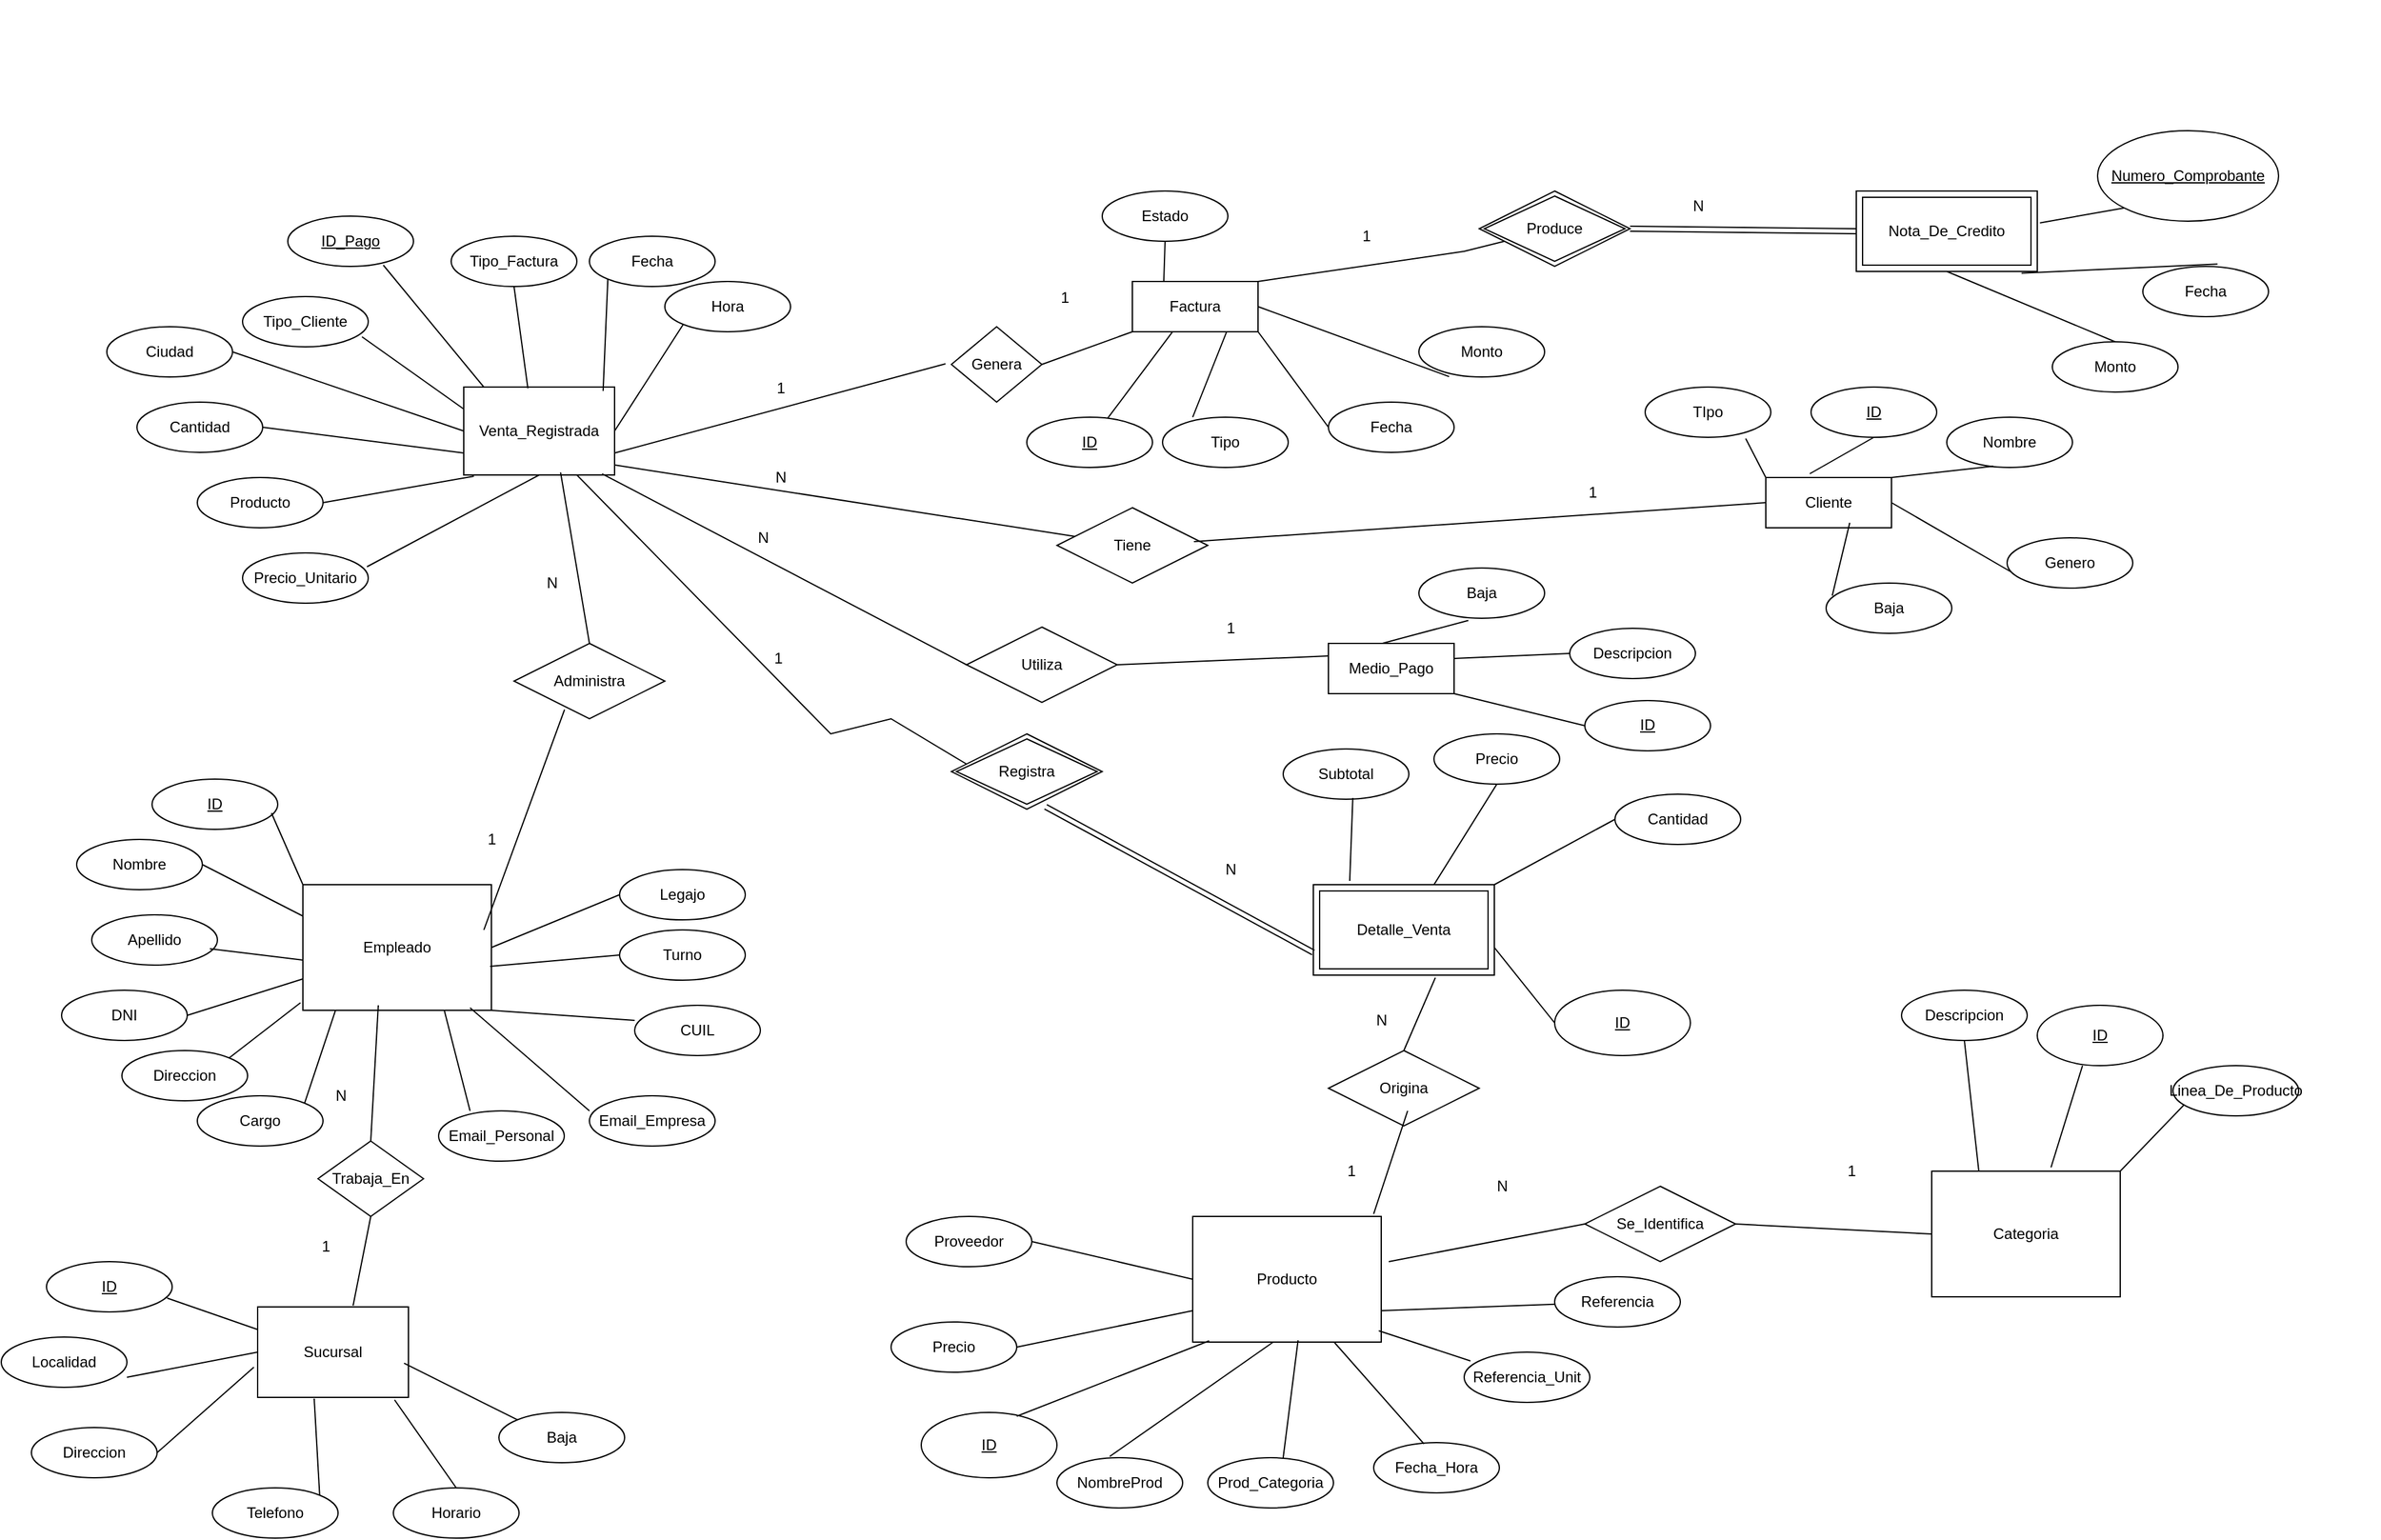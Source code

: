 <mxfile version="26.0.14">
  <diagram name="Página-1" id="UsycYZGFSsphmftQ30QH">
    <mxGraphModel grid="1" page="1" gridSize="12" guides="0" tooltips="1" connect="1" arrows="1" fold="1" pageScale="1" pageWidth="2200" pageHeight="2200" math="0" shadow="0">
      <root>
        <mxCell id="0" />
        <mxCell id="1" parent="0" />
        <mxCell id="an_xKArvUmKsYVzUiVtq-6" value="Venta_Registrada" style="whiteSpace=wrap;html=1;align=center;perimeterSpacing=0;strokeWidth=1;" vertex="1" parent="1">
          <mxGeometry x="512" y="252" width="120" height="70" as="geometry" />
        </mxCell>
        <mxCell id="an_xKArvUmKsYVzUiVtq-8" value="Tipo_Cliente" style="ellipse;whiteSpace=wrap;html=1;align=center;" vertex="1" parent="1">
          <mxGeometry x="336" y="180" width="100" height="40" as="geometry" />
        </mxCell>
        <mxCell id="an_xKArvUmKsYVzUiVtq-9" value="Tipo_Factura" style="ellipse;whiteSpace=wrap;html=1;align=center;" vertex="1" parent="1">
          <mxGeometry x="502" y="132" width="100" height="40" as="geometry" />
        </mxCell>
        <mxCell id="an_xKArvUmKsYVzUiVtq-10" value="Ciudad" style="ellipse;whiteSpace=wrap;html=1;align=center;" vertex="1" parent="1">
          <mxGeometry x="228" y="204" width="100" height="40" as="geometry" />
        </mxCell>
        <mxCell id="an_xKArvUmKsYVzUiVtq-11" value="Cliente" style="whiteSpace=wrap;html=1;align=center;" vertex="1" parent="1">
          <mxGeometry x="1548" y="324" width="100" height="40" as="geometry" />
        </mxCell>
        <mxCell id="an_xKArvUmKsYVzUiVtq-12" value="ID_Pago" style="ellipse;whiteSpace=wrap;html=1;align=center;fontStyle=4;" vertex="1" parent="1">
          <mxGeometry x="372" y="116" width="100" height="40" as="geometry" />
        </mxCell>
        <mxCell id="an_xKArvUmKsYVzUiVtq-13" value="ID" style="ellipse;whiteSpace=wrap;html=1;align=center;fontStyle=4;" vertex="1" parent="1">
          <mxGeometry x="1584" y="252" width="100" height="40" as="geometry" />
        </mxCell>
        <mxCell id="an_xKArvUmKsYVzUiVtq-17" value="ID" style="ellipse;whiteSpace=wrap;html=1;align=center;fontStyle=4;" vertex="1" parent="1">
          <mxGeometry x="876" y="1068" width="108" height="52" as="geometry" />
        </mxCell>
        <mxCell id="an_xKArvUmKsYVzUiVtq-20" value="Fecha" style="ellipse;whiteSpace=wrap;html=1;align=center;" vertex="1" parent="1">
          <mxGeometry x="612" y="132" width="100" height="40" as="geometry" />
        </mxCell>
        <mxCell id="an_xKArvUmKsYVzUiVtq-21" value="Cantidad" style="ellipse;whiteSpace=wrap;html=1;align=center;" vertex="1" parent="1">
          <mxGeometry x="252" y="264" width="100" height="40" as="geometry" />
        </mxCell>
        <mxCell id="an_xKArvUmKsYVzUiVtq-22" value="Precio_Unitario" style="ellipse;whiteSpace=wrap;html=1;align=center;" vertex="1" parent="1">
          <mxGeometry x="336" y="384" width="100" height="40" as="geometry" />
        </mxCell>
        <mxCell id="an_xKArvUmKsYVzUiVtq-23" value="Producto" style="ellipse;whiteSpace=wrap;html=1;align=center;" vertex="1" parent="1">
          <mxGeometry x="300" y="324" width="100" height="40" as="geometry" />
        </mxCell>
        <mxCell id="an_xKArvUmKsYVzUiVtq-26" value="Hora" style="ellipse;whiteSpace=wrap;html=1;align=center;" vertex="1" parent="1">
          <mxGeometry x="672" y="168" width="100" height="40" as="geometry" />
        </mxCell>
        <mxCell id="an_xKArvUmKsYVzUiVtq-27" value="Descripcion" style="ellipse;whiteSpace=wrap;html=1;align=center;" vertex="1" parent="1">
          <mxGeometry x="1392" y="444" width="100" height="40" as="geometry" />
        </mxCell>
        <mxCell id="an_xKArvUmKsYVzUiVtq-40" value="Tiene" style="shape=rhombus;perimeter=rhombusPerimeter;whiteSpace=wrap;html=1;align=center;" vertex="1" parent="1">
          <mxGeometry x="984" y="348" width="120" height="60" as="geometry" />
        </mxCell>
        <mxCell id="an_xKArvUmKsYVzUiVtq-42" value="Utiliza" style="shape=rhombus;perimeter=rhombusPerimeter;whiteSpace=wrap;html=1;align=center;" vertex="1" parent="1">
          <mxGeometry x="912" y="443" width="120" height="60" as="geometry" />
        </mxCell>
        <mxCell id="an_xKArvUmKsYVzUiVtq-43" value="Administra" style="shape=rhombus;perimeter=rhombusPerimeter;whiteSpace=wrap;html=1;align=center;" vertex="1" parent="1">
          <mxGeometry x="552" y="456" width="120" height="60" as="geometry" />
        </mxCell>
        <mxCell id="an_xKArvUmKsYVzUiVtq-47" value="1" style="text;html=1;align=center;verticalAlign=middle;resizable=0;points=[];autosize=1;strokeColor=none;fillColor=none;" vertex="1" parent="1">
          <mxGeometry x="1392" y="324" width="36" height="24" as="geometry" />
        </mxCell>
        <mxCell id="an_xKArvUmKsYVzUiVtq-51" value="Nombre" style="ellipse;whiteSpace=wrap;html=1;align=center;" vertex="1" parent="1">
          <mxGeometry x="1692" y="276" width="100" height="40" as="geometry" />
        </mxCell>
        <mxCell id="an_xKArvUmKsYVzUiVtq-52" value="Genero" style="ellipse;whiteSpace=wrap;html=1;align=center;" vertex="1" parent="1">
          <mxGeometry x="1740" y="372" width="100" height="40" as="geometry" />
        </mxCell>
        <mxCell id="an_xKArvUmKsYVzUiVtq-55" value="TIpo" style="ellipse;whiteSpace=wrap;html=1;align=center;" vertex="1" parent="1">
          <mxGeometry x="1452" y="252" width="100" height="40" as="geometry" />
        </mxCell>
        <mxCell id="an_xKArvUmKsYVzUiVtq-58" value="N" style="text;html=1;align=center;verticalAlign=middle;resizable=0;points=[];autosize=1;strokeColor=none;fillColor=none;" vertex="1" parent="1">
          <mxGeometry x="732" y="360" width="36" height="24" as="geometry" />
        </mxCell>
        <mxCell id="an_xKArvUmKsYVzUiVtq-66" value="" style="endArrow=none;html=1;rounded=0;entryX=0;entryY=0.5;entryDx=0;entryDy=0;exitX=0.908;exitY=0.45;exitDx=0;exitDy=0;exitPerimeter=0;" edge="1" parent="1" source="an_xKArvUmKsYVzUiVtq-40" target="an_xKArvUmKsYVzUiVtq-11">
          <mxGeometry width="50" height="50" relative="1" as="geometry">
            <mxPoint x="1044" y="458" as="sourcePoint" />
            <mxPoint x="1094" y="408" as="targetPoint" />
          </mxGeometry>
        </mxCell>
        <mxCell id="an_xKArvUmKsYVzUiVtq-67" value="Medio_Pago" style="whiteSpace=wrap;html=1;align=center;" vertex="1" parent="1">
          <mxGeometry x="1200" y="456" width="100" height="40" as="geometry" />
        </mxCell>
        <mxCell id="an_xKArvUmKsYVzUiVtq-68" value="1" style="text;html=1;align=center;verticalAlign=middle;resizable=0;points=[];autosize=1;strokeColor=none;fillColor=none;" vertex="1" parent="1">
          <mxGeometry x="1104" y="432" width="36" height="24" as="geometry" />
        </mxCell>
        <mxCell id="an_xKArvUmKsYVzUiVtq-73" value="ID" style="ellipse;whiteSpace=wrap;html=1;align=center;fontStyle=4;" vertex="1" parent="1">
          <mxGeometry x="1404" y="501.48" width="100" height="40" as="geometry" />
        </mxCell>
        <mxCell id="an_xKArvUmKsYVzUiVtq-75" value="" style="endArrow=none;html=1;rounded=0;entryX=0;entryY=0.25;entryDx=0;entryDy=0;exitX=1;exitY=0.5;exitDx=0;exitDy=0;" edge="1" parent="1" source="an_xKArvUmKsYVzUiVtq-42" target="an_xKArvUmKsYVzUiVtq-67">
          <mxGeometry width="50" height="50" relative="1" as="geometry">
            <mxPoint x="1068" y="529" as="sourcePoint" />
            <mxPoint x="1118" y="479" as="targetPoint" />
          </mxGeometry>
        </mxCell>
        <mxCell id="an_xKArvUmKsYVzUiVtq-77" value="N" style="text;html=1;align=center;verticalAlign=middle;resizable=0;points=[];autosize=1;strokeColor=none;fillColor=none;" vertex="1" parent="1">
          <mxGeometry x="746" y="312" width="36" height="24" as="geometry" />
        </mxCell>
        <mxCell id="an_xKArvUmKsYVzUiVtq-92" style="edgeStyle=none;rounded=0;orthogonalLoop=1;jettySize=auto;html=1;" edge="1" parent="1" source="an_xKArvUmKsYVzUiVtq-82">
          <mxGeometry relative="1" as="geometry">
            <mxPoint x="492" y="668" as="targetPoint" />
          </mxGeometry>
        </mxCell>
        <mxCell id="an_xKArvUmKsYVzUiVtq-82" value="Empleado" style="whiteSpace=wrap;html=1;align=center;" vertex="1" parent="1">
          <mxGeometry x="384" y="648" width="150" height="100" as="geometry" />
        </mxCell>
        <mxCell id="an_xKArvUmKsYVzUiVtq-85" value="ID" style="ellipse;whiteSpace=wrap;html=1;align=center;fontStyle=4;" vertex="1" parent="1">
          <mxGeometry x="264" y="564" width="100" height="40" as="geometry" />
        </mxCell>
        <mxCell id="an_xKArvUmKsYVzUiVtq-87" value="1" style="text;html=1;align=center;verticalAlign=middle;resizable=0;points=[];autosize=1;strokeColor=none;fillColor=none;" vertex="1" parent="1">
          <mxGeometry x="516" y="600" width="36" height="24" as="geometry" />
        </mxCell>
        <mxCell id="an_xKArvUmKsYVzUiVtq-89" value="N" style="text;html=1;align=center;verticalAlign=middle;resizable=0;points=[];autosize=1;strokeColor=none;fillColor=none;" vertex="1" parent="1">
          <mxGeometry x="564" y="396" width="36" height="24" as="geometry" />
        </mxCell>
        <mxCell id="an_xKArvUmKsYVzUiVtq-93" value="Email_Empresa" style="ellipse;whiteSpace=wrap;html=1;align=center;" vertex="1" parent="1">
          <mxGeometry x="612" y="816" width="100" height="40" as="geometry" />
        </mxCell>
        <mxCell id="an_xKArvUmKsYVzUiVtq-94" value="Email_Personal" style="ellipse;whiteSpace=wrap;html=1;align=center;" vertex="1" parent="1">
          <mxGeometry x="492" y="828" width="100" height="40" as="geometry" />
        </mxCell>
        <mxCell id="an_xKArvUmKsYVzUiVtq-95" value="Direccion" style="ellipse;whiteSpace=wrap;html=1;align=center;" vertex="1" parent="1">
          <mxGeometry x="240" y="780" width="100" height="40" as="geometry" />
        </mxCell>
        <mxCell id="an_xKArvUmKsYVzUiVtq-96" value="DNI" style="ellipse;whiteSpace=wrap;html=1;align=center;" vertex="1" parent="1">
          <mxGeometry x="192" y="732" width="100" height="40" as="geometry" />
        </mxCell>
        <mxCell id="an_xKArvUmKsYVzUiVtq-97" value="Apellido" style="ellipse;whiteSpace=wrap;html=1;align=center;" vertex="1" parent="1">
          <mxGeometry x="216" y="672" width="100" height="40" as="geometry" />
        </mxCell>
        <mxCell id="an_xKArvUmKsYVzUiVtq-98" value="Nombre" style="ellipse;whiteSpace=wrap;html=1;align=center;" vertex="1" parent="1">
          <mxGeometry x="204" y="612" width="100" height="40" as="geometry" />
        </mxCell>
        <mxCell id="an_xKArvUmKsYVzUiVtq-99" value="" style="endArrow=none;html=1;rounded=0;entryX=0.335;entryY=0.878;entryDx=0;entryDy=0;entryPerimeter=0;exitX=0.96;exitY=0.36;exitDx=0;exitDy=0;exitPerimeter=0;" edge="1" parent="1" source="an_xKArvUmKsYVzUiVtq-82" target="an_xKArvUmKsYVzUiVtq-43">
          <mxGeometry width="50" height="50" relative="1" as="geometry">
            <mxPoint x="576" y="686" as="sourcePoint" />
            <mxPoint x="626" y="636" as="targetPoint" />
          </mxGeometry>
        </mxCell>
        <mxCell id="an_xKArvUmKsYVzUiVtq-100" value="Descripcion" style="ellipse;whiteSpace=wrap;html=1;align=center;" vertex="1" parent="1">
          <mxGeometry x="1656" y="732" width="100" height="40" as="geometry" />
        </mxCell>
        <mxCell id="an_xKArvUmKsYVzUiVtq-101" value="Cargo" style="ellipse;whiteSpace=wrap;html=1;align=center;" vertex="1" parent="1">
          <mxGeometry x="300" y="816" width="100" height="40" as="geometry" />
        </mxCell>
        <mxCell id="an_xKArvUmKsYVzUiVtq-102" value="CUIL" style="ellipse;whiteSpace=wrap;html=1;align=center;" vertex="1" parent="1">
          <mxGeometry x="648" y="744" width="100" height="40" as="geometry" />
        </mxCell>
        <mxCell id="an_xKArvUmKsYVzUiVtq-105" value="Turno" style="ellipse;whiteSpace=wrap;html=1;align=center;" vertex="1" parent="1">
          <mxGeometry x="636" y="684" width="100" height="40" as="geometry" />
        </mxCell>
        <mxCell id="an_xKArvUmKsYVzUiVtq-117" value="ID" style="ellipse;whiteSpace=wrap;html=1;align=center;fontStyle=4;" vertex="1" parent="1">
          <mxGeometry x="1764" y="744" width="100" height="48" as="geometry" />
        </mxCell>
        <mxCell id="an_xKArvUmKsYVzUiVtq-120" value="Linea_De_Producto" style="ellipse;whiteSpace=wrap;html=1;align=center;" vertex="1" parent="1">
          <mxGeometry x="1872" y="792" width="100" height="40" as="geometry" />
        </mxCell>
        <mxCell id="an_xKArvUmKsYVzUiVtq-123" value="Categoria" style="whiteSpace=wrap;html=1;align=center;" vertex="1" parent="1">
          <mxGeometry x="1680" y="876" width="150" height="100" as="geometry" />
        </mxCell>
        <mxCell id="an_xKArvUmKsYVzUiVtq-125" value="Producto" style="whiteSpace=wrap;html=1;align=center;" vertex="1" parent="1">
          <mxGeometry x="1092" y="912" width="150" height="100" as="geometry" />
        </mxCell>
        <mxCell id="an_xKArvUmKsYVzUiVtq-129" value="Se_Identifica" style="shape=rhombus;perimeter=rhombusPerimeter;whiteSpace=wrap;html=1;align=center;" vertex="1" parent="1">
          <mxGeometry x="1404" y="888" width="120" height="60" as="geometry" />
        </mxCell>
        <mxCell id="an_xKArvUmKsYVzUiVtq-130" value="1" style="text;html=1;align=center;verticalAlign=middle;resizable=0;points=[];autosize=1;strokeColor=none;fillColor=none;" vertex="1" parent="1">
          <mxGeometry x="1598" y="864" width="36" height="24" as="geometry" />
        </mxCell>
        <mxCell id="an_xKArvUmKsYVzUiVtq-131" value="N" style="text;html=1;align=center;verticalAlign=middle;resizable=0;points=[];autosize=1;strokeColor=none;fillColor=none;" vertex="1" parent="1">
          <mxGeometry x="1320" y="876" width="36" height="24" as="geometry" />
        </mxCell>
        <mxCell id="an_xKArvUmKsYVzUiVtq-133" value="" style="endArrow=none;html=1;rounded=0;entryX=0;entryY=0.5;entryDx=0;entryDy=0;exitX=1;exitY=0.5;exitDx=0;exitDy=0;" edge="1" parent="1" source="an_xKArvUmKsYVzUiVtq-129" target="an_xKArvUmKsYVzUiVtq-123">
          <mxGeometry width="50" height="50" relative="1" as="geometry">
            <mxPoint x="1560" y="950" as="sourcePoint" />
            <mxPoint x="1610" y="900" as="targetPoint" />
          </mxGeometry>
        </mxCell>
        <mxCell id="an_xKArvUmKsYVzUiVtq-134" value="Precio" style="ellipse;whiteSpace=wrap;html=1;align=center;" vertex="1" parent="1">
          <mxGeometry x="852" y="996" width="100" height="40" as="geometry" />
        </mxCell>
        <mxCell id="an_xKArvUmKsYVzUiVtq-136" value="Referencia" style="ellipse;whiteSpace=wrap;html=1;align=center;" vertex="1" parent="1">
          <mxGeometry x="1380" y="960" width="100" height="40" as="geometry" />
        </mxCell>
        <mxCell id="an_xKArvUmKsYVzUiVtq-137" value="NombreProd" style="ellipse;whiteSpace=wrap;html=1;align=center;" vertex="1" parent="1">
          <mxGeometry x="984" y="1104" width="100" height="40" as="geometry" />
        </mxCell>
        <mxCell id="an_xKArvUmKsYVzUiVtq-139" value="Referencia_Unit" style="ellipse;whiteSpace=wrap;html=1;align=center;" vertex="1" parent="1">
          <mxGeometry x="1308" y="1020" width="100" height="40" as="geometry" />
        </mxCell>
        <mxCell id="an_xKArvUmKsYVzUiVtq-142" value="Fecha_Hora" style="ellipse;whiteSpace=wrap;html=1;align=center;" vertex="1" parent="1">
          <mxGeometry x="1236" y="1092" width="100" height="40" as="geometry" />
        </mxCell>
        <mxCell id="an_xKArvUmKsYVzUiVtq-149" value="Proveedor" style="ellipse;whiteSpace=wrap;html=1;align=center;" vertex="1" parent="1">
          <mxGeometry x="864" y="912" width="100" height="40" as="geometry" />
        </mxCell>
        <mxCell id="an_xKArvUmKsYVzUiVtq-152" value="ID" style="ellipse;whiteSpace=wrap;html=1;align=center;fontStyle=4;" vertex="1" parent="1">
          <mxGeometry x="1380" y="732" width="108" height="52" as="geometry" />
        </mxCell>
        <mxCell id="an_xKArvUmKsYVzUiVtq-155" value="Cantidad" style="ellipse;whiteSpace=wrap;html=1;align=center;" vertex="1" parent="1">
          <mxGeometry x="1428" y="576" width="100" height="40" as="geometry" />
        </mxCell>
        <mxCell id="an_xKArvUmKsYVzUiVtq-158" value="Origina" style="shape=rhombus;perimeter=rhombusPerimeter;whiteSpace=wrap;html=1;align=center;" vertex="1" parent="1">
          <mxGeometry x="1200" y="780" width="120" height="60" as="geometry" />
        </mxCell>
        <mxCell id="an_xKArvUmKsYVzUiVtq-160" value="" style="endArrow=none;html=1;rounded=0;entryX=0.5;entryY=1;entryDx=0;entryDy=0;" edge="1" parent="1">
          <mxGeometry width="50" height="50" relative="1" as="geometry">
            <mxPoint x="1236" y="910" as="sourcePoint" />
            <mxPoint x="1263" y="828" as="targetPoint" />
          </mxGeometry>
        </mxCell>
        <mxCell id="an_xKArvUmKsYVzUiVtq-162" value="N" style="text;html=1;align=center;verticalAlign=middle;resizable=0;points=[];autosize=1;strokeColor=none;fillColor=none;" vertex="1" parent="1">
          <mxGeometry x="1224" y="744" width="36" height="24" as="geometry" />
        </mxCell>
        <mxCell id="an_xKArvUmKsYVzUiVtq-163" value="1" style="text;html=1;align=center;verticalAlign=middle;resizable=0;points=[];autosize=1;strokeColor=none;fillColor=none;" vertex="1" parent="1">
          <mxGeometry x="1200" y="864" width="36" height="24" as="geometry" />
        </mxCell>
        <mxCell id="an_xKArvUmKsYVzUiVtq-168" value="" style="endArrow=none;html=1;rounded=0;entryX=0.75;entryY=1;entryDx=0;entryDy=0;exitX=0.1;exitY=0.4;exitDx=0;exitDy=0;exitPerimeter=0;" edge="1" parent="1" source="an_xKArvUmKsYVzUiVtq-237" target="an_xKArvUmKsYVzUiVtq-6">
          <mxGeometry width="50" height="50" relative="1" as="geometry">
            <mxPoint x="927.13" y="586.435" as="sourcePoint" />
            <mxPoint x="878" y="492" as="targetPoint" />
            <Array as="points">
              <mxPoint x="852" y="516" />
              <mxPoint x="804" y="528" />
            </Array>
          </mxGeometry>
        </mxCell>
        <mxCell id="an_xKArvUmKsYVzUiVtq-169" value="1" style="text;html=1;align=center;verticalAlign=middle;resizable=0;points=[];autosize=1;strokeColor=none;fillColor=none;" vertex="1" parent="1">
          <mxGeometry x="744" y="456" width="36" height="24" as="geometry" />
        </mxCell>
        <mxCell id="an_xKArvUmKsYVzUiVtq-170" value="N" style="text;html=1;align=center;verticalAlign=middle;resizable=0;points=[];autosize=1;strokeColor=none;fillColor=none;" vertex="1" parent="1">
          <mxGeometry x="1104" y="624" width="36" height="24" as="geometry" />
        </mxCell>
        <mxCell id="an_xKArvUmKsYVzUiVtq-172" value="Sucursal" style="whiteSpace=wrap;html=1;align=center;" vertex="1" parent="1">
          <mxGeometry x="348" y="984" width="120" height="72" as="geometry" />
        </mxCell>
        <mxCell id="an_xKArvUmKsYVzUiVtq-174" value="ID" style="ellipse;whiteSpace=wrap;html=1;align=center;fontStyle=4;" vertex="1" parent="1">
          <mxGeometry x="180" y="948" width="100" height="40" as="geometry" />
        </mxCell>
        <mxCell id="an_xKArvUmKsYVzUiVtq-176" value="Localidad" style="ellipse;whiteSpace=wrap;html=1;align=center;" vertex="1" parent="1">
          <mxGeometry x="144" y="1008" width="100" height="40" as="geometry" />
        </mxCell>
        <mxCell id="an_xKArvUmKsYVzUiVtq-177" value="Direccion" style="ellipse;whiteSpace=wrap;html=1;align=center;" vertex="1" parent="1">
          <mxGeometry x="168" y="1080" width="100" height="40" as="geometry" />
        </mxCell>
        <mxCell id="an_xKArvUmKsYVzUiVtq-178" value="Horario" style="ellipse;whiteSpace=wrap;html=1;align=center;" vertex="1" parent="1">
          <mxGeometry x="456" y="1128" width="100" height="40" as="geometry" />
        </mxCell>
        <mxCell id="an_xKArvUmKsYVzUiVtq-179" value="Telefono" style="ellipse;whiteSpace=wrap;html=1;align=center;" vertex="1" parent="1">
          <mxGeometry x="312" y="1128" width="100" height="40" as="geometry" />
        </mxCell>
        <mxCell id="an_xKArvUmKsYVzUiVtq-180" value="" style="endArrow=none;html=1;rounded=0;entryX=0;entryY=0.25;entryDx=0;entryDy=0;exitX=0.96;exitY=0.725;exitDx=0;exitDy=0;exitPerimeter=0;" edge="1" parent="1" source="an_xKArvUmKsYVzUiVtq-174" target="an_xKArvUmKsYVzUiVtq-172">
          <mxGeometry width="50" height="50" relative="1" as="geometry">
            <mxPoint x="276" y="998" as="sourcePoint" />
            <mxPoint x="326" y="948" as="targetPoint" />
          </mxGeometry>
        </mxCell>
        <mxCell id="an_xKArvUmKsYVzUiVtq-181" value="" style="endArrow=none;html=1;rounded=0;entryX=0;entryY=0.5;entryDx=0;entryDy=0;exitX=1;exitY=0.5;exitDx=0;exitDy=0;" edge="1" parent="1" target="an_xKArvUmKsYVzUiVtq-172">
          <mxGeometry width="50" height="50" relative="1" as="geometry">
            <mxPoint x="244" y="1040" as="sourcePoint" />
            <mxPoint x="302" y="1056" as="targetPoint" />
          </mxGeometry>
        </mxCell>
        <mxCell id="an_xKArvUmKsYVzUiVtq-182" value="" style="endArrow=none;html=1;rounded=0;entryX=-0.025;entryY=0.667;entryDx=0;entryDy=0;entryPerimeter=0;exitX=1;exitY=0.5;exitDx=0;exitDy=0;" edge="1" parent="1" source="an_xKArvUmKsYVzUiVtq-177" target="an_xKArvUmKsYVzUiVtq-172">
          <mxGeometry width="50" height="50" relative="1" as="geometry">
            <mxPoint x="276" y="1094" as="sourcePoint" />
            <mxPoint x="326" y="1044" as="targetPoint" />
          </mxGeometry>
        </mxCell>
        <mxCell id="an_xKArvUmKsYVzUiVtq-183" value="" style="endArrow=none;html=1;rounded=0;exitX=1;exitY=0;exitDx=0;exitDy=0;entryX=0.375;entryY=1.014;entryDx=0;entryDy=0;entryPerimeter=0;" edge="1" parent="1" source="an_xKArvUmKsYVzUiVtq-179" target="an_xKArvUmKsYVzUiVtq-172">
          <mxGeometry width="50" height="50" relative="1" as="geometry">
            <mxPoint x="432" y="1142" as="sourcePoint" />
            <mxPoint x="482" y="1092" as="targetPoint" />
          </mxGeometry>
        </mxCell>
        <mxCell id="an_xKArvUmKsYVzUiVtq-184" value="" style="endArrow=none;html=1;rounded=0;exitX=0.908;exitY=1.028;exitDx=0;exitDy=0;exitPerimeter=0;entryX=0.5;entryY=0;entryDx=0;entryDy=0;" edge="1" parent="1" source="an_xKArvUmKsYVzUiVtq-172" target="an_xKArvUmKsYVzUiVtq-178">
          <mxGeometry width="50" height="50" relative="1" as="geometry">
            <mxPoint x="504" y="1094" as="sourcePoint" />
            <mxPoint x="516" y="1116" as="targetPoint" />
          </mxGeometry>
        </mxCell>
        <mxCell id="an_xKArvUmKsYVzUiVtq-188" value="1" style="text;html=1;align=center;verticalAlign=middle;resizable=0;points=[];autosize=1;strokeColor=none;fillColor=none;" vertex="1" parent="1">
          <mxGeometry x="384" y="924" width="36" height="24" as="geometry" />
        </mxCell>
        <mxCell id="an_xKArvUmKsYVzUiVtq-189" value="N" style="text;html=1;align=center;verticalAlign=middle;resizable=0;points=[];autosize=1;strokeColor=none;fillColor=none;" vertex="1" parent="1">
          <mxGeometry x="396" y="804" width="36" height="24" as="geometry" />
        </mxCell>
        <mxCell id="an_xKArvUmKsYVzUiVtq-191" value="" style="endArrow=none;html=1;rounded=0;exitX=0.99;exitY=0.275;exitDx=0;exitDy=0;exitPerimeter=0;entryX=0.5;entryY=1;entryDx=0;entryDy=0;" edge="1" parent="1" source="an_xKArvUmKsYVzUiVtq-22" target="an_xKArvUmKsYVzUiVtq-6">
          <mxGeometry width="50" height="50" relative="1" as="geometry">
            <mxPoint x="540" y="506" as="sourcePoint" />
            <mxPoint x="588" y="420" as="targetPoint" />
          </mxGeometry>
        </mxCell>
        <mxCell id="an_xKArvUmKsYVzUiVtq-206" value="Factura" style="whiteSpace=wrap;html=1;align=center;" vertex="1" parent="1">
          <mxGeometry x="1044" y="168" width="100" height="40" as="geometry" />
        </mxCell>
        <mxCell id="an_xKArvUmKsYVzUiVtq-207" value="Genera" style="shape=rhombus;perimeter=rhombusPerimeter;whiteSpace=wrap;html=1;align=center;" vertex="1" parent="1">
          <mxGeometry x="900" y="204" width="72" height="60" as="geometry" />
        </mxCell>
        <mxCell id="an_xKArvUmKsYVzUiVtq-208" value="" style="endArrow=none;html=1;rounded=0;entryX=0;entryY=1;entryDx=0;entryDy=0;exitX=1;exitY=0.5;exitDx=0;exitDy=0;" edge="1" parent="1" source="an_xKArvUmKsYVzUiVtq-207" target="an_xKArvUmKsYVzUiVtq-206">
          <mxGeometry width="50" height="50" relative="1" as="geometry">
            <mxPoint x="972" y="266" as="sourcePoint" />
            <mxPoint x="1022" y="216" as="targetPoint" />
          </mxGeometry>
        </mxCell>
        <mxCell id="an_xKArvUmKsYVzUiVtq-209" value="" style="endArrow=none;html=1;rounded=0;entryX=-0.065;entryY=0.492;entryDx=0;entryDy=0;entryPerimeter=0;exitX=1;exitY=0.75;exitDx=0;exitDy=0;" edge="1" parent="1" source="an_xKArvUmKsYVzUiVtq-6" target="an_xKArvUmKsYVzUiVtq-207">
          <mxGeometry width="50" height="50" relative="1" as="geometry">
            <mxPoint x="660" y="300" as="sourcePoint" />
            <mxPoint x="840" y="240" as="targetPoint" />
          </mxGeometry>
        </mxCell>
        <mxCell id="an_xKArvUmKsYVzUiVtq-210" value="" style="endArrow=none;html=1;rounded=0;exitX=1;exitY=0.5;exitDx=0;exitDy=0;entryX=0;entryY=1;entryDx=0;entryDy=0;" edge="1" parent="1" source="an_xKArvUmKsYVzUiVtq-6" target="an_xKArvUmKsYVzUiVtq-26">
          <mxGeometry width="50" height="50" relative="1" as="geometry">
            <mxPoint x="720" y="242" as="sourcePoint" />
            <mxPoint x="770" y="192" as="targetPoint" />
          </mxGeometry>
        </mxCell>
        <mxCell id="an_xKArvUmKsYVzUiVtq-211" value="1" style="text;html=1;align=center;verticalAlign=middle;resizable=0;points=[];autosize=1;strokeColor=none;fillColor=none;" vertex="1" parent="1">
          <mxGeometry x="746" y="241" width="36" height="24" as="geometry" />
        </mxCell>
        <mxCell id="an_xKArvUmKsYVzUiVtq-212" value="1" style="text;html=1;align=center;verticalAlign=middle;resizable=0;points=[];autosize=1;strokeColor=none;fillColor=none;" vertex="1" parent="1">
          <mxGeometry x="972" y="169" width="36" height="24" as="geometry" />
        </mxCell>
        <mxCell id="an_xKArvUmKsYVzUiVtq-213" value="" style="endArrow=none;html=1;rounded=0;entryX=0;entryY=1;entryDx=0;entryDy=0;exitX=0.924;exitY=0.045;exitDx=0;exitDy=0;exitPerimeter=0;" edge="1" parent="1" source="an_xKArvUmKsYVzUiVtq-6" target="an_xKArvUmKsYVzUiVtq-20">
          <mxGeometry width="50" height="50" relative="1" as="geometry">
            <mxPoint x="636" y="218" as="sourcePoint" />
            <mxPoint x="686" y="168" as="targetPoint" />
          </mxGeometry>
        </mxCell>
        <mxCell id="an_xKArvUmKsYVzUiVtq-215" value="Tipo" style="ellipse;whiteSpace=wrap;html=1;align=center;" vertex="1" parent="1">
          <mxGeometry x="1068" y="276" width="100" height="40" as="geometry" />
        </mxCell>
        <mxCell id="an_xKArvUmKsYVzUiVtq-216" value="Fecha" style="ellipse;whiteSpace=wrap;html=1;align=center;" vertex="1" parent="1">
          <mxGeometry x="1200" y="264" width="100" height="40" as="geometry" />
        </mxCell>
        <mxCell id="an_xKArvUmKsYVzUiVtq-217" value="" style="endArrow=none;html=1;rounded=0;entryX=0.322;entryY=0.992;entryDx=0;entryDy=0;entryPerimeter=0;" edge="1" parent="1" source="an_xKArvUmKsYVzUiVtq-223" target="an_xKArvUmKsYVzUiVtq-206">
          <mxGeometry width="50" height="50" relative="1" as="geometry">
            <mxPoint x="1050.3" y="277.68" as="sourcePoint" />
            <mxPoint x="1106" y="216" as="targetPoint" />
          </mxGeometry>
        </mxCell>
        <mxCell id="an_xKArvUmKsYVzUiVtq-218" value="" style="endArrow=none;html=1;rounded=0;exitX=0.24;exitY=0;exitDx=0;exitDy=0;exitPerimeter=0;entryX=0.75;entryY=1;entryDx=0;entryDy=0;" edge="1" parent="1" source="an_xKArvUmKsYVzUiVtq-215" target="an_xKArvUmKsYVzUiVtq-206">
          <mxGeometry width="50" height="50" relative="1" as="geometry">
            <mxPoint x="1104" y="298" as="sourcePoint" />
            <mxPoint x="1130" y="228" as="targetPoint" />
          </mxGeometry>
        </mxCell>
        <mxCell id="an_xKArvUmKsYVzUiVtq-219" value="" style="endArrow=none;html=1;rounded=0;exitX=0;exitY=0.5;exitDx=0;exitDy=0;entryX=1;entryY=1;entryDx=0;entryDy=0;" edge="1" parent="1" source="an_xKArvUmKsYVzUiVtq-216" target="an_xKArvUmKsYVzUiVtq-206">
          <mxGeometry width="50" height="50" relative="1" as="geometry">
            <mxPoint x="1197" y="248" as="sourcePoint" />
            <mxPoint x="1176" y="192" as="targetPoint" />
          </mxGeometry>
        </mxCell>
        <mxCell id="an_xKArvUmKsYVzUiVtq-220" value="Monto" style="ellipse;whiteSpace=wrap;html=1;align=center;" vertex="1" parent="1">
          <mxGeometry x="1272" y="204" width="100" height="40" as="geometry" />
        </mxCell>
        <mxCell id="an_xKArvUmKsYVzUiVtq-222" value="" style="endArrow=none;html=1;rounded=0;entryX=0.24;entryY=0.992;entryDx=0;entryDy=0;entryPerimeter=0;exitX=1;exitY=0.5;exitDx=0;exitDy=0;" edge="1" parent="1" source="an_xKArvUmKsYVzUiVtq-206" target="an_xKArvUmKsYVzUiVtq-220">
          <mxGeometry width="50" height="50" relative="1" as="geometry">
            <mxPoint x="1152" y="206" as="sourcePoint" />
            <mxPoint x="1202" y="156" as="targetPoint" />
          </mxGeometry>
        </mxCell>
        <mxCell id="an_xKArvUmKsYVzUiVtq-223" value="ID" style="ellipse;whiteSpace=wrap;html=1;align=center;fontStyle=4;" vertex="1" parent="1">
          <mxGeometry x="960" y="276" width="100" height="40" as="geometry" />
        </mxCell>
        <mxCell id="an_xKArvUmKsYVzUiVtq-225" value="" style="endArrow=none;html=1;rounded=0;entryX=0;entryY=0.5;entryDx=0;entryDy=0;exitX=1;exitY=0;exitDx=0;exitDy=0;" edge="1" parent="1" target="an_xKArvUmKsYVzUiVtq-27">
          <mxGeometry width="50" height="50" relative="1" as="geometry">
            <mxPoint x="1300.0" y="468" as="sourcePoint" />
            <mxPoint x="1391.2" y="408" as="targetPoint" />
          </mxGeometry>
        </mxCell>
        <mxCell id="an_xKArvUmKsYVzUiVtq-227" value="" style="endArrow=none;html=1;rounded=0;entryX=0;entryY=0.5;entryDx=0;entryDy=0;exitX=1;exitY=1;exitDx=0;exitDy=0;" edge="1" parent="1" source="an_xKArvUmKsYVzUiVtq-67" target="an_xKArvUmKsYVzUiVtq-73">
          <mxGeometry width="50" height="50" relative="1" as="geometry">
            <mxPoint x="1332" y="528.48" as="sourcePoint" />
            <mxPoint x="1382" y="478.48" as="targetPoint" />
          </mxGeometry>
        </mxCell>
        <mxCell id="an_xKArvUmKsYVzUiVtq-229" value="" style="endArrow=none;html=1;rounded=0;entryX=0;entryY=0.5;entryDx=0;entryDy=0;exitX=1;exitY=0;exitDx=0;exitDy=0;" edge="1" parent="1" source="an_xKArvUmKsYVzUiVtq-238" target="an_xKArvUmKsYVzUiVtq-155">
          <mxGeometry width="50" height="50" relative="1" as="geometry">
            <mxPoint x="1332" y="636" as="sourcePoint" />
            <mxPoint x="1394" y="588" as="targetPoint" />
          </mxGeometry>
        </mxCell>
        <mxCell id="an_xKArvUmKsYVzUiVtq-230" value="Subtotal" style="ellipse;whiteSpace=wrap;html=1;align=center;" vertex="1" parent="1">
          <mxGeometry x="1164" y="540" width="100" height="40" as="geometry" />
        </mxCell>
        <mxCell id="an_xKArvUmKsYVzUiVtq-231" value="" style="endArrow=none;html=1;rounded=0;entryX=0.554;entryY=0.974;entryDx=0;entryDy=0;entryPerimeter=0;exitX=0.201;exitY=-0.042;exitDx=0;exitDy=0;exitPerimeter=0;" edge="1" parent="1" source="an_xKArvUmKsYVzUiVtq-238" target="an_xKArvUmKsYVzUiVtq-230">
          <mxGeometry width="50" height="50" relative="1" as="geometry">
            <mxPoint x="1214.1" y="635.2" as="sourcePoint" />
            <mxPoint x="1214" y="576" as="targetPoint" />
          </mxGeometry>
        </mxCell>
        <mxCell id="an_xKArvUmKsYVzUiVtq-232" value="Precio" style="ellipse;whiteSpace=wrap;html=1;align=center;" vertex="1" parent="1">
          <mxGeometry x="1284" y="528" width="100" height="40" as="geometry" />
        </mxCell>
        <mxCell id="an_xKArvUmKsYVzUiVtq-233" value="" style="endArrow=none;html=1;rounded=0;entryX=0.5;entryY=1;entryDx=0;entryDy=0;" edge="1" parent="1" target="an_xKArvUmKsYVzUiVtq-232">
          <mxGeometry width="50" height="50" relative="1" as="geometry">
            <mxPoint x="1284" y="648" as="sourcePoint" />
            <mxPoint x="1346" y="588" as="targetPoint" />
          </mxGeometry>
        </mxCell>
        <mxCell id="an_xKArvUmKsYVzUiVtq-234" value="Trabaja_En" style="shape=rhombus;perimeter=rhombusPerimeter;whiteSpace=wrap;html=1;align=center;" vertex="1" parent="1">
          <mxGeometry x="396" y="852" width="84" height="60" as="geometry" />
        </mxCell>
        <mxCell id="an_xKArvUmKsYVzUiVtq-235" value="" style="endArrow=none;html=1;rounded=0;entryX=0.4;entryY=0.96;entryDx=0;entryDy=0;entryPerimeter=0;exitX=0.5;exitY=0;exitDx=0;exitDy=0;" edge="1" parent="1" source="an_xKArvUmKsYVzUiVtq-234" target="an_xKArvUmKsYVzUiVtq-82">
          <mxGeometry width="50" height="50" relative="1" as="geometry">
            <mxPoint x="432" y="830" as="sourcePoint" />
            <mxPoint x="482" y="780" as="targetPoint" />
          </mxGeometry>
        </mxCell>
        <mxCell id="an_xKArvUmKsYVzUiVtq-236" value="" style="endArrow=none;html=1;rounded=0;entryX=0.5;entryY=1;entryDx=0;entryDy=0;exitX=0.633;exitY=-0.014;exitDx=0;exitDy=0;exitPerimeter=0;" edge="1" parent="1" source="an_xKArvUmKsYVzUiVtq-172" target="an_xKArvUmKsYVzUiVtq-234">
          <mxGeometry width="50" height="50" relative="1" as="geometry">
            <mxPoint x="420" y="972" as="sourcePoint" />
            <mxPoint x="470" y="924" as="targetPoint" />
          </mxGeometry>
        </mxCell>
        <mxCell id="an_xKArvUmKsYVzUiVtq-237" value="Registra" style="shape=rhombus;double=1;perimeter=rhombusPerimeter;whiteSpace=wrap;html=1;align=center;" vertex="1" parent="1">
          <mxGeometry x="900" y="528" width="120" height="60" as="geometry" />
        </mxCell>
        <mxCell id="an_xKArvUmKsYVzUiVtq-238" value="Detalle_Venta" style="shape=ext;margin=3;double=1;whiteSpace=wrap;html=1;align=center;" vertex="1" parent="1">
          <mxGeometry x="1188" y="648" width="144" height="72" as="geometry" />
        </mxCell>
        <mxCell id="an_xKArvUmKsYVzUiVtq-240" value="" style="endArrow=none;html=1;rounded=0;entryX=0.674;entryY=1.028;entryDx=0;entryDy=0;entryPerimeter=0;exitX=0.5;exitY=0;exitDx=0;exitDy=0;" edge="1" parent="1" source="an_xKArvUmKsYVzUiVtq-158" target="an_xKArvUmKsYVzUiVtq-238">
          <mxGeometry width="50" height="50" relative="1" as="geometry">
            <mxPoint x="1260" y="794" as="sourcePoint" />
            <mxPoint x="1310" y="744" as="targetPoint" />
          </mxGeometry>
        </mxCell>
        <mxCell id="an_xKArvUmKsYVzUiVtq-241" value="" style="endArrow=none;html=1;rounded=0;entryX=0;entryY=0.5;entryDx=0;entryDy=0;" edge="1" parent="1" target="an_xKArvUmKsYVzUiVtq-152">
          <mxGeometry width="50" height="50" relative="1" as="geometry">
            <mxPoint x="1332" y="698" as="sourcePoint" />
            <mxPoint x="1382" y="648" as="targetPoint" />
          </mxGeometry>
        </mxCell>
        <mxCell id="an_xKArvUmKsYVzUiVtq-243" value="" style="shape=link;html=1;rounded=0;entryX=0;entryY=0.75;entryDx=0;entryDy=0;exitX=0.625;exitY=0.967;exitDx=0;exitDy=0;exitPerimeter=0;" edge="1" parent="1" source="an_xKArvUmKsYVzUiVtq-237" target="an_xKArvUmKsYVzUiVtq-238">
          <mxGeometry relative="1" as="geometry">
            <mxPoint x="960" y="648" as="sourcePoint" />
            <mxPoint x="1120" y="648" as="targetPoint" />
          </mxGeometry>
        </mxCell>
        <mxCell id="an_xKArvUmKsYVzUiVtq-245" value="" style="endArrow=none;html=1;rounded=0;entryX=0;entryY=0.5;entryDx=0;entryDy=0;exitX=0.993;exitY=0.65;exitDx=0;exitDy=0;exitPerimeter=0;" edge="1" parent="1" source="an_xKArvUmKsYVzUiVtq-82" target="an_xKArvUmKsYVzUiVtq-105">
          <mxGeometry width="50" height="50" relative="1" as="geometry">
            <mxPoint x="624" y="710" as="sourcePoint" />
            <mxPoint x="674" y="660" as="targetPoint" />
          </mxGeometry>
        </mxCell>
        <mxCell id="an_xKArvUmKsYVzUiVtq-246" value="" style="endArrow=none;html=1;rounded=0;entryX=0;entryY=0.3;entryDx=0;entryDy=0;entryPerimeter=0;exitX=1;exitY=1;exitDx=0;exitDy=0;" edge="1" parent="1" source="an_xKArvUmKsYVzUiVtq-82" target="an_xKArvUmKsYVzUiVtq-102">
          <mxGeometry width="50" height="50" relative="1" as="geometry">
            <mxPoint x="588" y="782" as="sourcePoint" />
            <mxPoint x="638" y="732" as="targetPoint" />
          </mxGeometry>
        </mxCell>
        <mxCell id="an_xKArvUmKsYVzUiVtq-247" value="" style="endArrow=none;html=1;rounded=0;entryX=0;entryY=0.3;entryDx=0;entryDy=0;entryPerimeter=0;exitX=0.887;exitY=0.98;exitDx=0;exitDy=0;exitPerimeter=0;" edge="1" parent="1" source="an_xKArvUmKsYVzUiVtq-82" target="an_xKArvUmKsYVzUiVtq-93">
          <mxGeometry width="50" height="50" relative="1" as="geometry">
            <mxPoint x="528" y="806" as="sourcePoint" />
            <mxPoint x="578" y="756" as="targetPoint" />
          </mxGeometry>
        </mxCell>
        <mxCell id="an_xKArvUmKsYVzUiVtq-248" value="" style="endArrow=none;html=1;rounded=0;entryX=0.75;entryY=1;entryDx=0;entryDy=0;exitX=0.25;exitY=0;exitDx=0;exitDy=0;exitPerimeter=0;" edge="1" parent="1" source="an_xKArvUmKsYVzUiVtq-94" target="an_xKArvUmKsYVzUiVtq-82">
          <mxGeometry width="50" height="50" relative="1" as="geometry">
            <mxPoint x="468" y="818" as="sourcePoint" />
            <mxPoint x="518" y="768" as="targetPoint" />
          </mxGeometry>
        </mxCell>
        <mxCell id="an_xKArvUmKsYVzUiVtq-249" value="" style="endArrow=none;html=1;rounded=0;entryX=0.173;entryY=1;entryDx=0;entryDy=0;entryPerimeter=0;exitX=1;exitY=0;exitDx=0;exitDy=0;" edge="1" parent="1" source="an_xKArvUmKsYVzUiVtq-101" target="an_xKArvUmKsYVzUiVtq-82">
          <mxGeometry width="50" height="50" relative="1" as="geometry">
            <mxPoint x="360" y="818" as="sourcePoint" />
            <mxPoint x="410" y="768" as="targetPoint" />
          </mxGeometry>
        </mxCell>
        <mxCell id="an_xKArvUmKsYVzUiVtq-250" value="" style="endArrow=none;html=1;rounded=0;entryX=-0.013;entryY=0.94;entryDx=0;entryDy=0;entryPerimeter=0;exitX=1;exitY=0;exitDx=0;exitDy=0;" edge="1" parent="1" source="an_xKArvUmKsYVzUiVtq-95" target="an_xKArvUmKsYVzUiVtq-82">
          <mxGeometry width="50" height="50" relative="1" as="geometry">
            <mxPoint x="324" y="794" as="sourcePoint" />
            <mxPoint x="374" y="744" as="targetPoint" />
          </mxGeometry>
        </mxCell>
        <mxCell id="an_xKArvUmKsYVzUiVtq-251" value="" style="endArrow=none;html=1;rounded=0;entryX=0;entryY=0.75;entryDx=0;entryDy=0;exitX=1;exitY=0.5;exitDx=0;exitDy=0;" edge="1" parent="1" source="an_xKArvUmKsYVzUiVtq-96" target="an_xKArvUmKsYVzUiVtq-82">
          <mxGeometry width="50" height="50" relative="1" as="geometry">
            <mxPoint x="264" y="758" as="sourcePoint" />
            <mxPoint x="314" y="708" as="targetPoint" />
          </mxGeometry>
        </mxCell>
        <mxCell id="an_xKArvUmKsYVzUiVtq-252" value="" style="endArrow=none;html=1;rounded=0;entryX=0;entryY=0.6;entryDx=0;entryDy=0;entryPerimeter=0;exitX=0.94;exitY=0.675;exitDx=0;exitDy=0;exitPerimeter=0;" edge="1" parent="1" source="an_xKArvUmKsYVzUiVtq-97" target="an_xKArvUmKsYVzUiVtq-82">
          <mxGeometry width="50" height="50" relative="1" as="geometry">
            <mxPoint x="264" y="710" as="sourcePoint" />
            <mxPoint x="314" y="660" as="targetPoint" />
          </mxGeometry>
        </mxCell>
        <mxCell id="an_xKArvUmKsYVzUiVtq-256" value="" style="endArrow=none;html=1;rounded=0;entryX=0;entryY=0.25;entryDx=0;entryDy=0;exitX=1;exitY=0.5;exitDx=0;exitDy=0;" edge="1" parent="1" source="an_xKArvUmKsYVzUiVtq-98" target="an_xKArvUmKsYVzUiVtq-82">
          <mxGeometry width="50" height="50" relative="1" as="geometry">
            <mxPoint x="312" y="626" as="sourcePoint" />
            <mxPoint x="362" y="576" as="targetPoint" />
          </mxGeometry>
        </mxCell>
        <mxCell id="an_xKArvUmKsYVzUiVtq-257" value="" style="endArrow=none;html=1;rounded=0;entryX=0;entryY=0;entryDx=0;entryDy=0;exitX=0.95;exitY=0.675;exitDx=0;exitDy=0;exitPerimeter=0;" edge="1" parent="1" source="an_xKArvUmKsYVzUiVtq-85" target="an_xKArvUmKsYVzUiVtq-82">
          <mxGeometry width="50" height="50" relative="1" as="geometry">
            <mxPoint x="348" y="626" as="sourcePoint" />
            <mxPoint x="398" y="576" as="targetPoint" />
          </mxGeometry>
        </mxCell>
        <mxCell id="an_xKArvUmKsYVzUiVtq-258" value="" style="endArrow=none;html=1;rounded=0;entryX=0.087;entryY=0.99;entryDx=0;entryDy=0;entryPerimeter=0;exitX=0.704;exitY=0.058;exitDx=0;exitDy=0;exitPerimeter=0;" edge="1" parent="1" source="an_xKArvUmKsYVzUiVtq-17" target="an_xKArvUmKsYVzUiVtq-125">
          <mxGeometry width="50" height="50" relative="1" as="geometry">
            <mxPoint x="1056" y="1070" as="sourcePoint" />
            <mxPoint x="1106" y="1020" as="targetPoint" />
          </mxGeometry>
        </mxCell>
        <mxCell id="an_xKArvUmKsYVzUiVtq-259" value="" style="endArrow=none;html=1;rounded=0;entryX=0;entryY=0.75;entryDx=0;entryDy=0;exitX=1;exitY=0.5;exitDx=0;exitDy=0;" edge="1" parent="1" source="an_xKArvUmKsYVzUiVtq-134" target="an_xKArvUmKsYVzUiVtq-125">
          <mxGeometry width="50" height="50" relative="1" as="geometry">
            <mxPoint x="1020" y="1034" as="sourcePoint" />
            <mxPoint x="1070" y="984" as="targetPoint" />
          </mxGeometry>
        </mxCell>
        <mxCell id="an_xKArvUmKsYVzUiVtq-260" value="" style="endArrow=none;html=1;rounded=0;entryX=0;entryY=0.5;entryDx=0;entryDy=0;exitX=1;exitY=0.5;exitDx=0;exitDy=0;" edge="1" parent="1" source="an_xKArvUmKsYVzUiVtq-149" target="an_xKArvUmKsYVzUiVtq-125">
          <mxGeometry width="50" height="50" relative="1" as="geometry">
            <mxPoint x="984" y="986" as="sourcePoint" />
            <mxPoint x="1034" y="936" as="targetPoint" />
          </mxGeometry>
        </mxCell>
        <mxCell id="an_xKArvUmKsYVzUiVtq-261" value="" style="endArrow=none;html=1;rounded=0;entryX=0.427;entryY=1;entryDx=0;entryDy=0;entryPerimeter=0;exitX=0.42;exitY=-0.025;exitDx=0;exitDy=0;exitPerimeter=0;" edge="1" parent="1" source="an_xKArvUmKsYVzUiVtq-137" target="an_xKArvUmKsYVzUiVtq-125">
          <mxGeometry width="50" height="50" relative="1" as="geometry">
            <mxPoint x="1140" y="1082" as="sourcePoint" />
            <mxPoint x="1190" y="1032" as="targetPoint" />
          </mxGeometry>
        </mxCell>
        <mxCell id="an_xKArvUmKsYVzUiVtq-262" value="" style="endArrow=none;html=1;rounded=0;entryX=0.4;entryY=0.025;entryDx=0;entryDy=0;entryPerimeter=0;exitX=0.75;exitY=1;exitDx=0;exitDy=0;" edge="1" parent="1" source="an_xKArvUmKsYVzUiVtq-125" target="an_xKArvUmKsYVzUiVtq-142">
          <mxGeometry width="50" height="50" relative="1" as="geometry">
            <mxPoint x="1200" y="1070" as="sourcePoint" />
            <mxPoint x="1250" y="1020" as="targetPoint" />
          </mxGeometry>
        </mxCell>
        <mxCell id="an_xKArvUmKsYVzUiVtq-263" value="" style="endArrow=none;html=1;rounded=0;entryX=0.05;entryY=0.175;entryDx=0;entryDy=0;entryPerimeter=0;exitX=0.987;exitY=0.91;exitDx=0;exitDy=0;exitPerimeter=0;" edge="1" parent="1" source="an_xKArvUmKsYVzUiVtq-125" target="an_xKArvUmKsYVzUiVtq-139">
          <mxGeometry width="50" height="50" relative="1" as="geometry">
            <mxPoint x="1260" y="1034" as="sourcePoint" />
            <mxPoint x="1310" y="984" as="targetPoint" />
          </mxGeometry>
        </mxCell>
        <mxCell id="an_xKArvUmKsYVzUiVtq-264" value="" style="endArrow=none;html=1;rounded=0;exitX=1;exitY=0.75;exitDx=0;exitDy=0;" edge="1" parent="1" source="an_xKArvUmKsYVzUiVtq-125" target="an_xKArvUmKsYVzUiVtq-136">
          <mxGeometry width="50" height="50" relative="1" as="geometry">
            <mxPoint x="1296" y="1010" as="sourcePoint" />
            <mxPoint x="1346" y="960" as="targetPoint" />
          </mxGeometry>
        </mxCell>
        <mxCell id="an_xKArvUmKsYVzUiVtq-265" value="" style="endArrow=none;html=1;rounded=0;entryX=0;entryY=0.5;entryDx=0;entryDy=0;exitX=1.04;exitY=0.36;exitDx=0;exitDy=0;exitPerimeter=0;" edge="1" parent="1" source="an_xKArvUmKsYVzUiVtq-125" target="an_xKArvUmKsYVzUiVtq-129">
          <mxGeometry width="50" height="50" relative="1" as="geometry">
            <mxPoint x="1284" y="962" as="sourcePoint" />
            <mxPoint x="1334" y="912" as="targetPoint" />
          </mxGeometry>
        </mxCell>
        <mxCell id="an_xKArvUmKsYVzUiVtq-266" value="" style="endArrow=none;html=1;rounded=0;entryX=0.5;entryY=1;entryDx=0;entryDy=0;exitX=0.25;exitY=0;exitDx=0;exitDy=0;" edge="1" parent="1" source="an_xKArvUmKsYVzUiVtq-123" target="an_xKArvUmKsYVzUiVtq-100">
          <mxGeometry width="50" height="50" relative="1" as="geometry">
            <mxPoint x="1668" y="830" as="sourcePoint" />
            <mxPoint x="1718" y="780" as="targetPoint" />
          </mxGeometry>
        </mxCell>
        <mxCell id="an_xKArvUmKsYVzUiVtq-267" value="" style="endArrow=none;html=1;rounded=0;entryX=0.36;entryY=1;entryDx=0;entryDy=0;entryPerimeter=0;exitX=0.633;exitY=-0.03;exitDx=0;exitDy=0;exitPerimeter=0;" edge="1" parent="1" source="an_xKArvUmKsYVzUiVtq-123" target="an_xKArvUmKsYVzUiVtq-117">
          <mxGeometry width="50" height="50" relative="1" as="geometry">
            <mxPoint x="1764" y="842" as="sourcePoint" />
            <mxPoint x="1814" y="792" as="targetPoint" />
          </mxGeometry>
        </mxCell>
        <mxCell id="an_xKArvUmKsYVzUiVtq-268" value="" style="endArrow=none;html=1;rounded=0;entryX=0.09;entryY=0.775;entryDx=0;entryDy=0;entryPerimeter=0;exitX=1;exitY=0;exitDx=0;exitDy=0;" edge="1" parent="1" source="an_xKArvUmKsYVzUiVtq-123" target="an_xKArvUmKsYVzUiVtq-120">
          <mxGeometry width="50" height="50" relative="1" as="geometry">
            <mxPoint x="1848" y="866" as="sourcePoint" />
            <mxPoint x="1898" y="816" as="targetPoint" />
          </mxGeometry>
        </mxCell>
        <mxCell id="an_xKArvUmKsYVzUiVtq-269" value="" style="endArrow=none;html=1;rounded=0;entryX=0.8;entryY=1.025;entryDx=0;entryDy=0;entryPerimeter=0;exitX=0;exitY=0;exitDx=0;exitDy=0;" edge="1" parent="1" source="an_xKArvUmKsYVzUiVtq-11" target="an_xKArvUmKsYVzUiVtq-55">
          <mxGeometry width="50" height="50" relative="1" as="geometry">
            <mxPoint x="1524" y="326" as="sourcePoint" />
            <mxPoint x="1574" y="276" as="targetPoint" />
          </mxGeometry>
        </mxCell>
        <mxCell id="an_xKArvUmKsYVzUiVtq-270" value="" style="endArrow=none;html=1;rounded=0;entryX=0.5;entryY=1;entryDx=0;entryDy=0;exitX=0.35;exitY=-0.075;exitDx=0;exitDy=0;exitPerimeter=0;" edge="1" parent="1" source="an_xKArvUmKsYVzUiVtq-11" target="an_xKArvUmKsYVzUiVtq-13">
          <mxGeometry width="50" height="50" relative="1" as="geometry">
            <mxPoint x="1572" y="302" as="sourcePoint" />
            <mxPoint x="1622" y="252" as="targetPoint" />
          </mxGeometry>
        </mxCell>
        <mxCell id="an_xKArvUmKsYVzUiVtq-271" value="" style="endArrow=none;html=1;rounded=0;entryX=0.37;entryY=0.975;entryDx=0;entryDy=0;entryPerimeter=0;exitX=1;exitY=0;exitDx=0;exitDy=0;" edge="1" parent="1" source="an_xKArvUmKsYVzUiVtq-11" target="an_xKArvUmKsYVzUiVtq-51">
          <mxGeometry width="50" height="50" relative="1" as="geometry">
            <mxPoint x="1668" y="350" as="sourcePoint" />
            <mxPoint x="1718" y="300" as="targetPoint" />
          </mxGeometry>
        </mxCell>
        <mxCell id="an_xKArvUmKsYVzUiVtq-272" value="" style="endArrow=none;html=1;rounded=0;entryX=0.03;entryY=0.675;entryDx=0;entryDy=0;entryPerimeter=0;exitX=1;exitY=0.5;exitDx=0;exitDy=0;" edge="1" parent="1" source="an_xKArvUmKsYVzUiVtq-11" target="an_xKArvUmKsYVzUiVtq-52">
          <mxGeometry width="50" height="50" relative="1" as="geometry">
            <mxPoint x="1680" y="410" as="sourcePoint" />
            <mxPoint x="1730" y="360" as="targetPoint" />
          </mxGeometry>
        </mxCell>
        <mxCell id="an_xKArvUmKsYVzUiVtq-273" value="" style="endArrow=none;html=1;rounded=0;exitX=1;exitY=0.886;exitDx=0;exitDy=0;exitPerimeter=0;" edge="1" parent="1" source="an_xKArvUmKsYVzUiVtq-6" target="an_xKArvUmKsYVzUiVtq-40">
          <mxGeometry width="50" height="50" relative="1" as="geometry">
            <mxPoint x="684" y="350" as="sourcePoint" />
            <mxPoint x="734" y="300" as="targetPoint" />
          </mxGeometry>
        </mxCell>
        <mxCell id="an_xKArvUmKsYVzUiVtq-274" value="" style="endArrow=none;html=1;rounded=0;entryX=0;entryY=0.5;entryDx=0;entryDy=0;exitX=0.917;exitY=0.986;exitDx=0;exitDy=0;exitPerimeter=0;" edge="1" parent="1" source="an_xKArvUmKsYVzUiVtq-6" target="an_xKArvUmKsYVzUiVtq-42">
          <mxGeometry width="50" height="50" relative="1" as="geometry">
            <mxPoint x="756" y="398" as="sourcePoint" />
            <mxPoint x="806" y="348" as="targetPoint" />
          </mxGeometry>
        </mxCell>
        <mxCell id="an_xKArvUmKsYVzUiVtq-275" value="" style="endArrow=none;html=1;rounded=0;entryX=0.5;entryY=1;entryDx=0;entryDy=0;exitX=0.425;exitY=0.014;exitDx=0;exitDy=0;exitPerimeter=0;" edge="1" parent="1" source="an_xKArvUmKsYVzUiVtq-6" target="an_xKArvUmKsYVzUiVtq-9">
          <mxGeometry width="50" height="50" relative="1" as="geometry">
            <mxPoint x="528" y="230" as="sourcePoint" />
            <mxPoint x="578" y="180" as="targetPoint" />
          </mxGeometry>
        </mxCell>
        <mxCell id="an_xKArvUmKsYVzUiVtq-276" value="" style="endArrow=none;html=1;rounded=0;entryX=0.133;entryY=0;entryDx=0;entryDy=0;entryPerimeter=0;exitX=0.76;exitY=0.975;exitDx=0;exitDy=0;exitPerimeter=0;" edge="1" parent="1" source="an_xKArvUmKsYVzUiVtq-12" target="an_xKArvUmKsYVzUiVtq-6">
          <mxGeometry width="50" height="50" relative="1" as="geometry">
            <mxPoint x="444" y="218" as="sourcePoint" />
            <mxPoint x="494" y="168" as="targetPoint" />
          </mxGeometry>
        </mxCell>
        <mxCell id="an_xKArvUmKsYVzUiVtq-277" value="" style="endArrow=none;html=1;rounded=0;entryX=0;entryY=0.25;entryDx=0;entryDy=0;exitX=0.95;exitY=0.8;exitDx=0;exitDy=0;exitPerimeter=0;" edge="1" parent="1" source="an_xKArvUmKsYVzUiVtq-8" target="an_xKArvUmKsYVzUiVtq-6">
          <mxGeometry width="50" height="50" relative="1" as="geometry">
            <mxPoint x="408" y="230" as="sourcePoint" />
            <mxPoint x="458" y="180" as="targetPoint" />
          </mxGeometry>
        </mxCell>
        <mxCell id="an_xKArvUmKsYVzUiVtq-278" value="" style="endArrow=none;html=1;rounded=0;entryX=0;entryY=0.5;entryDx=0;entryDy=0;exitX=1;exitY=0.5;exitDx=0;exitDy=0;" edge="1" parent="1" source="an_xKArvUmKsYVzUiVtq-10" target="an_xKArvUmKsYVzUiVtq-6">
          <mxGeometry width="50" height="50" relative="1" as="geometry">
            <mxPoint x="384" y="290" as="sourcePoint" />
            <mxPoint x="434" y="240" as="targetPoint" />
          </mxGeometry>
        </mxCell>
        <mxCell id="an_xKArvUmKsYVzUiVtq-279" value="" style="endArrow=none;html=1;rounded=0;entryX=0;entryY=0.75;entryDx=0;entryDy=0;exitX=1;exitY=0.5;exitDx=0;exitDy=0;" edge="1" parent="1" source="an_xKArvUmKsYVzUiVtq-21" target="an_xKArvUmKsYVzUiVtq-6">
          <mxGeometry width="50" height="50" relative="1" as="geometry">
            <mxPoint x="360" y="326" as="sourcePoint" />
            <mxPoint x="410" y="276" as="targetPoint" />
          </mxGeometry>
        </mxCell>
        <mxCell id="an_xKArvUmKsYVzUiVtq-281" value="" style="endArrow=none;html=1;rounded=0;entryX=0.067;entryY=1.014;entryDx=0;entryDy=0;entryPerimeter=0;exitX=1;exitY=0.5;exitDx=0;exitDy=0;" edge="1" parent="1" source="an_xKArvUmKsYVzUiVtq-23" target="an_xKArvUmKsYVzUiVtq-6">
          <mxGeometry width="50" height="50" relative="1" as="geometry">
            <mxPoint x="456" y="398" as="sourcePoint" />
            <mxPoint x="506" y="348" as="targetPoint" />
          </mxGeometry>
        </mxCell>
        <mxCell id="an_xKArvUmKsYVzUiVtq-282" value="" style="endArrow=none;html=1;rounded=0;entryX=0.642;entryY=0.971;entryDx=0;entryDy=0;entryPerimeter=0;exitX=0.5;exitY=0;exitDx=0;exitDy=0;" edge="1" parent="1" source="an_xKArvUmKsYVzUiVtq-43" target="an_xKArvUmKsYVzUiVtq-6">
          <mxGeometry width="50" height="50" relative="1" as="geometry">
            <mxPoint x="624" y="446" as="sourcePoint" />
            <mxPoint x="674" y="396" as="targetPoint" />
          </mxGeometry>
        </mxCell>
        <mxCell id="an_xKArvUmKsYVzUiVtq-287" value="Numero_Comprobante" style="ellipse;whiteSpace=wrap;html=1;align=center;fontStyle=4;" vertex="1" parent="1">
          <mxGeometry x="1812" y="48" width="144" height="72" as="geometry" />
        </mxCell>
        <mxCell id="an_xKArvUmKsYVzUiVtq-288" value="" style="endArrow=none;html=1;rounded=0;entryX=0;entryY=1;entryDx=0;entryDy=0;exitX=1.015;exitY=0.396;exitDx=0;exitDy=0;exitPerimeter=0;" edge="1" parent="1" source="an_xKArvUmKsYVzUiVtq-298" target="an_xKArvUmKsYVzUiVtq-287">
          <mxGeometry width="50" height="50" relative="1" as="geometry">
            <mxPoint x="1992" y="6" as="sourcePoint" />
            <mxPoint x="2028.0" y="-48" as="targetPoint" />
          </mxGeometry>
        </mxCell>
        <mxCell id="an_xKArvUmKsYVzUiVtq-289" style="edgeStyle=none;rounded=0;orthogonalLoop=1;jettySize=auto;html=1;entryX=0;entryY=0.5;entryDx=0;entryDy=0;" edge="1" parent="1">
          <mxGeometry relative="1" as="geometry">
            <mxPoint x="2028.0" y="-48" as="sourcePoint" />
            <mxPoint x="2028.0" y="-48" as="targetPoint" />
          </mxGeometry>
        </mxCell>
        <mxCell id="an_xKArvUmKsYVzUiVtq-296" value="" style="endArrow=none;html=1;rounded=0;entryX=0.913;entryY=1.021;entryDx=0;entryDy=0;entryPerimeter=0;exitX=0.594;exitY=-0.046;exitDx=0;exitDy=0;exitPerimeter=0;" edge="1" parent="1" source="an_xKArvUmKsYVzUiVtq-297" target="an_xKArvUmKsYVzUiVtq-298">
          <mxGeometry width="50" height="50" relative="1" as="geometry">
            <mxPoint x="1944" y="120" as="sourcePoint" />
            <mxPoint x="1950.096" y="62.16" as="targetPoint" />
          </mxGeometry>
        </mxCell>
        <mxCell id="an_xKArvUmKsYVzUiVtq-297" value="Fecha" style="ellipse;whiteSpace=wrap;html=1;align=center;" vertex="1" parent="1">
          <mxGeometry x="1848" y="156" width="100" height="40" as="geometry" />
        </mxCell>
        <mxCell id="an_xKArvUmKsYVzUiVtq-298" value="Nota_De_Credito" style="shape=ext;margin=3;double=1;whiteSpace=wrap;html=1;align=center;" vertex="1" parent="1">
          <mxGeometry x="1620" y="96" width="144" height="64" as="geometry" />
        </mxCell>
        <mxCell id="an_xKArvUmKsYVzUiVtq-299" value="N" style="text;html=1;align=center;verticalAlign=middle;resizable=0;points=[];autosize=1;strokeColor=none;fillColor=none;" vertex="1" parent="1">
          <mxGeometry x="1476" y="96" width="36" height="24" as="geometry" />
        </mxCell>
        <mxCell id="an_xKArvUmKsYVzUiVtq-300" value="1" style="text;html=1;align=center;verticalAlign=middle;resizable=0;points=[];autosize=1;strokeColor=none;fillColor=none;" vertex="1" parent="1">
          <mxGeometry x="1212" y="120" width="36" height="24" as="geometry" />
        </mxCell>
        <mxCell id="an_xKArvUmKsYVzUiVtq-301" value="" style="endArrow=none;html=1;rounded=0;entryX=0.5;entryY=1;entryDx=0;entryDy=0;exitX=0.5;exitY=0;exitDx=0;exitDy=0;" edge="1" parent="1" source="an_xKArvUmKsYVzUiVtq-302" target="an_xKArvUmKsYVzUiVtq-298">
          <mxGeometry width="50" height="50" relative="1" as="geometry">
            <mxPoint x="1872" y="120" as="sourcePoint" />
            <mxPoint x="1886" y="84" as="targetPoint" />
          </mxGeometry>
        </mxCell>
        <mxCell id="an_xKArvUmKsYVzUiVtq-302" value="Monto" style="ellipse;whiteSpace=wrap;html=1;align=center;" vertex="1" parent="1">
          <mxGeometry x="1776" y="216" width="100" height="40" as="geometry" />
        </mxCell>
        <mxCell id="an_xKArvUmKsYVzUiVtq-303" value="Legajo" style="ellipse;whiteSpace=wrap;html=1;align=center;" vertex="1" parent="1">
          <mxGeometry x="636" y="636" width="100" height="40" as="geometry" />
        </mxCell>
        <mxCell id="an_xKArvUmKsYVzUiVtq-304" value="" style="endArrow=none;html=1;rounded=0;entryX=0;entryY=0.5;entryDx=0;entryDy=0;exitX=1;exitY=0.5;exitDx=0;exitDy=0;" edge="1" parent="1" source="an_xKArvUmKsYVzUiVtq-82" target="an_xKArvUmKsYVzUiVtq-303">
          <mxGeometry width="50" height="50" relative="1" as="geometry">
            <mxPoint x="552" y="698" as="sourcePoint" />
            <mxPoint x="602" y="648" as="targetPoint" />
          </mxGeometry>
        </mxCell>
        <mxCell id="an_xKArvUmKsYVzUiVtq-307" value="" style="endArrow=none;html=1;rounded=0;exitX=1;exitY=0;exitDx=0;exitDy=0;" edge="1" parent="1" source="an_xKArvUmKsYVzUiVtq-206" target="an_xKArvUmKsYVzUiVtq-310">
          <mxGeometry width="50" height="50" relative="1" as="geometry">
            <mxPoint x="1176" y="141" as="sourcePoint" />
            <mxPoint x="1308" y="120" as="targetPoint" />
            <Array as="points">
              <mxPoint x="1308" y="144" />
            </Array>
          </mxGeometry>
        </mxCell>
        <mxCell id="an_xKArvUmKsYVzUiVtq-308" value="" style="shape=link;html=1;rounded=0;entryX=0;entryY=0.5;entryDx=0;entryDy=0;exitX=1;exitY=0.5;exitDx=0;exitDy=0;" edge="1" parent="1" source="an_xKArvUmKsYVzUiVtq-310" target="an_xKArvUmKsYVzUiVtq-298">
          <mxGeometry relative="1" as="geometry">
            <mxPoint x="1452.0" y="126" as="sourcePoint" />
            <mxPoint x="1600" y="156" as="targetPoint" />
          </mxGeometry>
        </mxCell>
        <mxCell id="an_xKArvUmKsYVzUiVtq-310" value="Produce" style="shape=rhombus;double=1;perimeter=rhombusPerimeter;whiteSpace=wrap;html=1;align=center;" vertex="1" parent="1">
          <mxGeometry x="1320" y="96" width="120" height="60" as="geometry" />
        </mxCell>
        <mxCell id="an_xKArvUmKsYVzUiVtq-313" value="Baja" style="ellipse;whiteSpace=wrap;html=1;align=center;" vertex="1" parent="1">
          <mxGeometry x="540" y="1068" width="100" height="40" as="geometry" />
        </mxCell>
        <mxCell id="an_xKArvUmKsYVzUiVtq-314" value="" style="endArrow=none;html=1;rounded=0;entryX=0;entryY=0;entryDx=0;entryDy=0;exitX=0.971;exitY=0.622;exitDx=0;exitDy=0;exitPerimeter=0;" edge="1" parent="1" source="an_xKArvUmKsYVzUiVtq-172" target="an_xKArvUmKsYVzUiVtq-313">
          <mxGeometry width="50" height="50" relative="1" as="geometry">
            <mxPoint x="504" y="1010" as="sourcePoint" />
            <mxPoint x="554" y="960" as="targetPoint" />
          </mxGeometry>
        </mxCell>
        <mxCell id="an_xKArvUmKsYVzUiVtq-315" value="Baja" style="ellipse;whiteSpace=wrap;html=1;align=center;" vertex="1" parent="1">
          <mxGeometry x="1596" y="408" width="100" height="40" as="geometry" />
        </mxCell>
        <mxCell id="an_xKArvUmKsYVzUiVtq-316" value="" style="endArrow=none;html=1;rounded=0;entryX=0.049;entryY=0.249;entryDx=0;entryDy=0;entryPerimeter=0;exitX=0.668;exitY=0.901;exitDx=0;exitDy=0;exitPerimeter=0;" edge="1" parent="1" source="an_xKArvUmKsYVzUiVtq-11" target="an_xKArvUmKsYVzUiVtq-315">
          <mxGeometry width="50" height="50" relative="1" as="geometry">
            <mxPoint x="1572" y="434" as="sourcePoint" />
            <mxPoint x="1622" y="384" as="targetPoint" />
          </mxGeometry>
        </mxCell>
        <mxCell id="an_xKArvUmKsYVzUiVtq-317" value="Baja" style="ellipse;whiteSpace=wrap;html=1;align=center;" vertex="1" parent="1">
          <mxGeometry x="1272" y="396" width="100" height="40" as="geometry" />
        </mxCell>
        <mxCell id="an_xKArvUmKsYVzUiVtq-318" value="" style="endArrow=none;html=1;rounded=0;entryX=0.393;entryY=1.043;entryDx=0;entryDy=0;entryPerimeter=0;exitX=0.433;exitY=-0.004;exitDx=0;exitDy=0;exitPerimeter=0;" edge="1" parent="1" source="an_xKArvUmKsYVzUiVtq-67" target="an_xKArvUmKsYVzUiVtq-317">
          <mxGeometry width="50" height="50" relative="1" as="geometry">
            <mxPoint x="1212" y="470" as="sourcePoint" />
            <mxPoint x="1262" y="420" as="targetPoint" />
          </mxGeometry>
        </mxCell>
        <mxCell id="an_xKArvUmKsYVzUiVtq-319" value="Estado" style="ellipse;whiteSpace=wrap;html=1;align=center;" vertex="1" parent="1">
          <mxGeometry x="1020" y="96" width="100" height="40" as="geometry" />
        </mxCell>
        <mxCell id="an_xKArvUmKsYVzUiVtq-320" value="" style="endArrow=none;html=1;rounded=0;entryX=0.5;entryY=1;entryDx=0;entryDy=0;exitX=0.25;exitY=0;exitDx=0;exitDy=0;" edge="1" parent="1" source="an_xKArvUmKsYVzUiVtq-206" target="an_xKArvUmKsYVzUiVtq-319">
          <mxGeometry width="50" height="50" relative="1" as="geometry">
            <mxPoint x="1056" y="146" as="sourcePoint" />
            <mxPoint x="1106" y="96" as="targetPoint" />
          </mxGeometry>
        </mxCell>
        <mxCell id="an_xKArvUmKsYVzUiVtq-321" value="Prod_Categoria" style="ellipse;whiteSpace=wrap;html=1;align=center;" vertex="1" parent="1">
          <mxGeometry x="1104" y="1104" width="100" height="40" as="geometry" />
        </mxCell>
        <mxCell id="an_xKArvUmKsYVzUiVtq-322" value="" style="endArrow=none;html=1;rounded=0;entryX=0.559;entryY=0.986;entryDx=0;entryDy=0;entryPerimeter=0;exitX=0.6;exitY=0;exitDx=0;exitDy=0;exitPerimeter=0;" edge="1" parent="1" source="an_xKArvUmKsYVzUiVtq-321" target="an_xKArvUmKsYVzUiVtq-125">
          <mxGeometry width="50" height="50" relative="1" as="geometry">
            <mxPoint x="1140" y="1094" as="sourcePoint" />
            <mxPoint x="1190" y="1044" as="targetPoint" />
          </mxGeometry>
        </mxCell>
      </root>
    </mxGraphModel>
  </diagram>
</mxfile>

